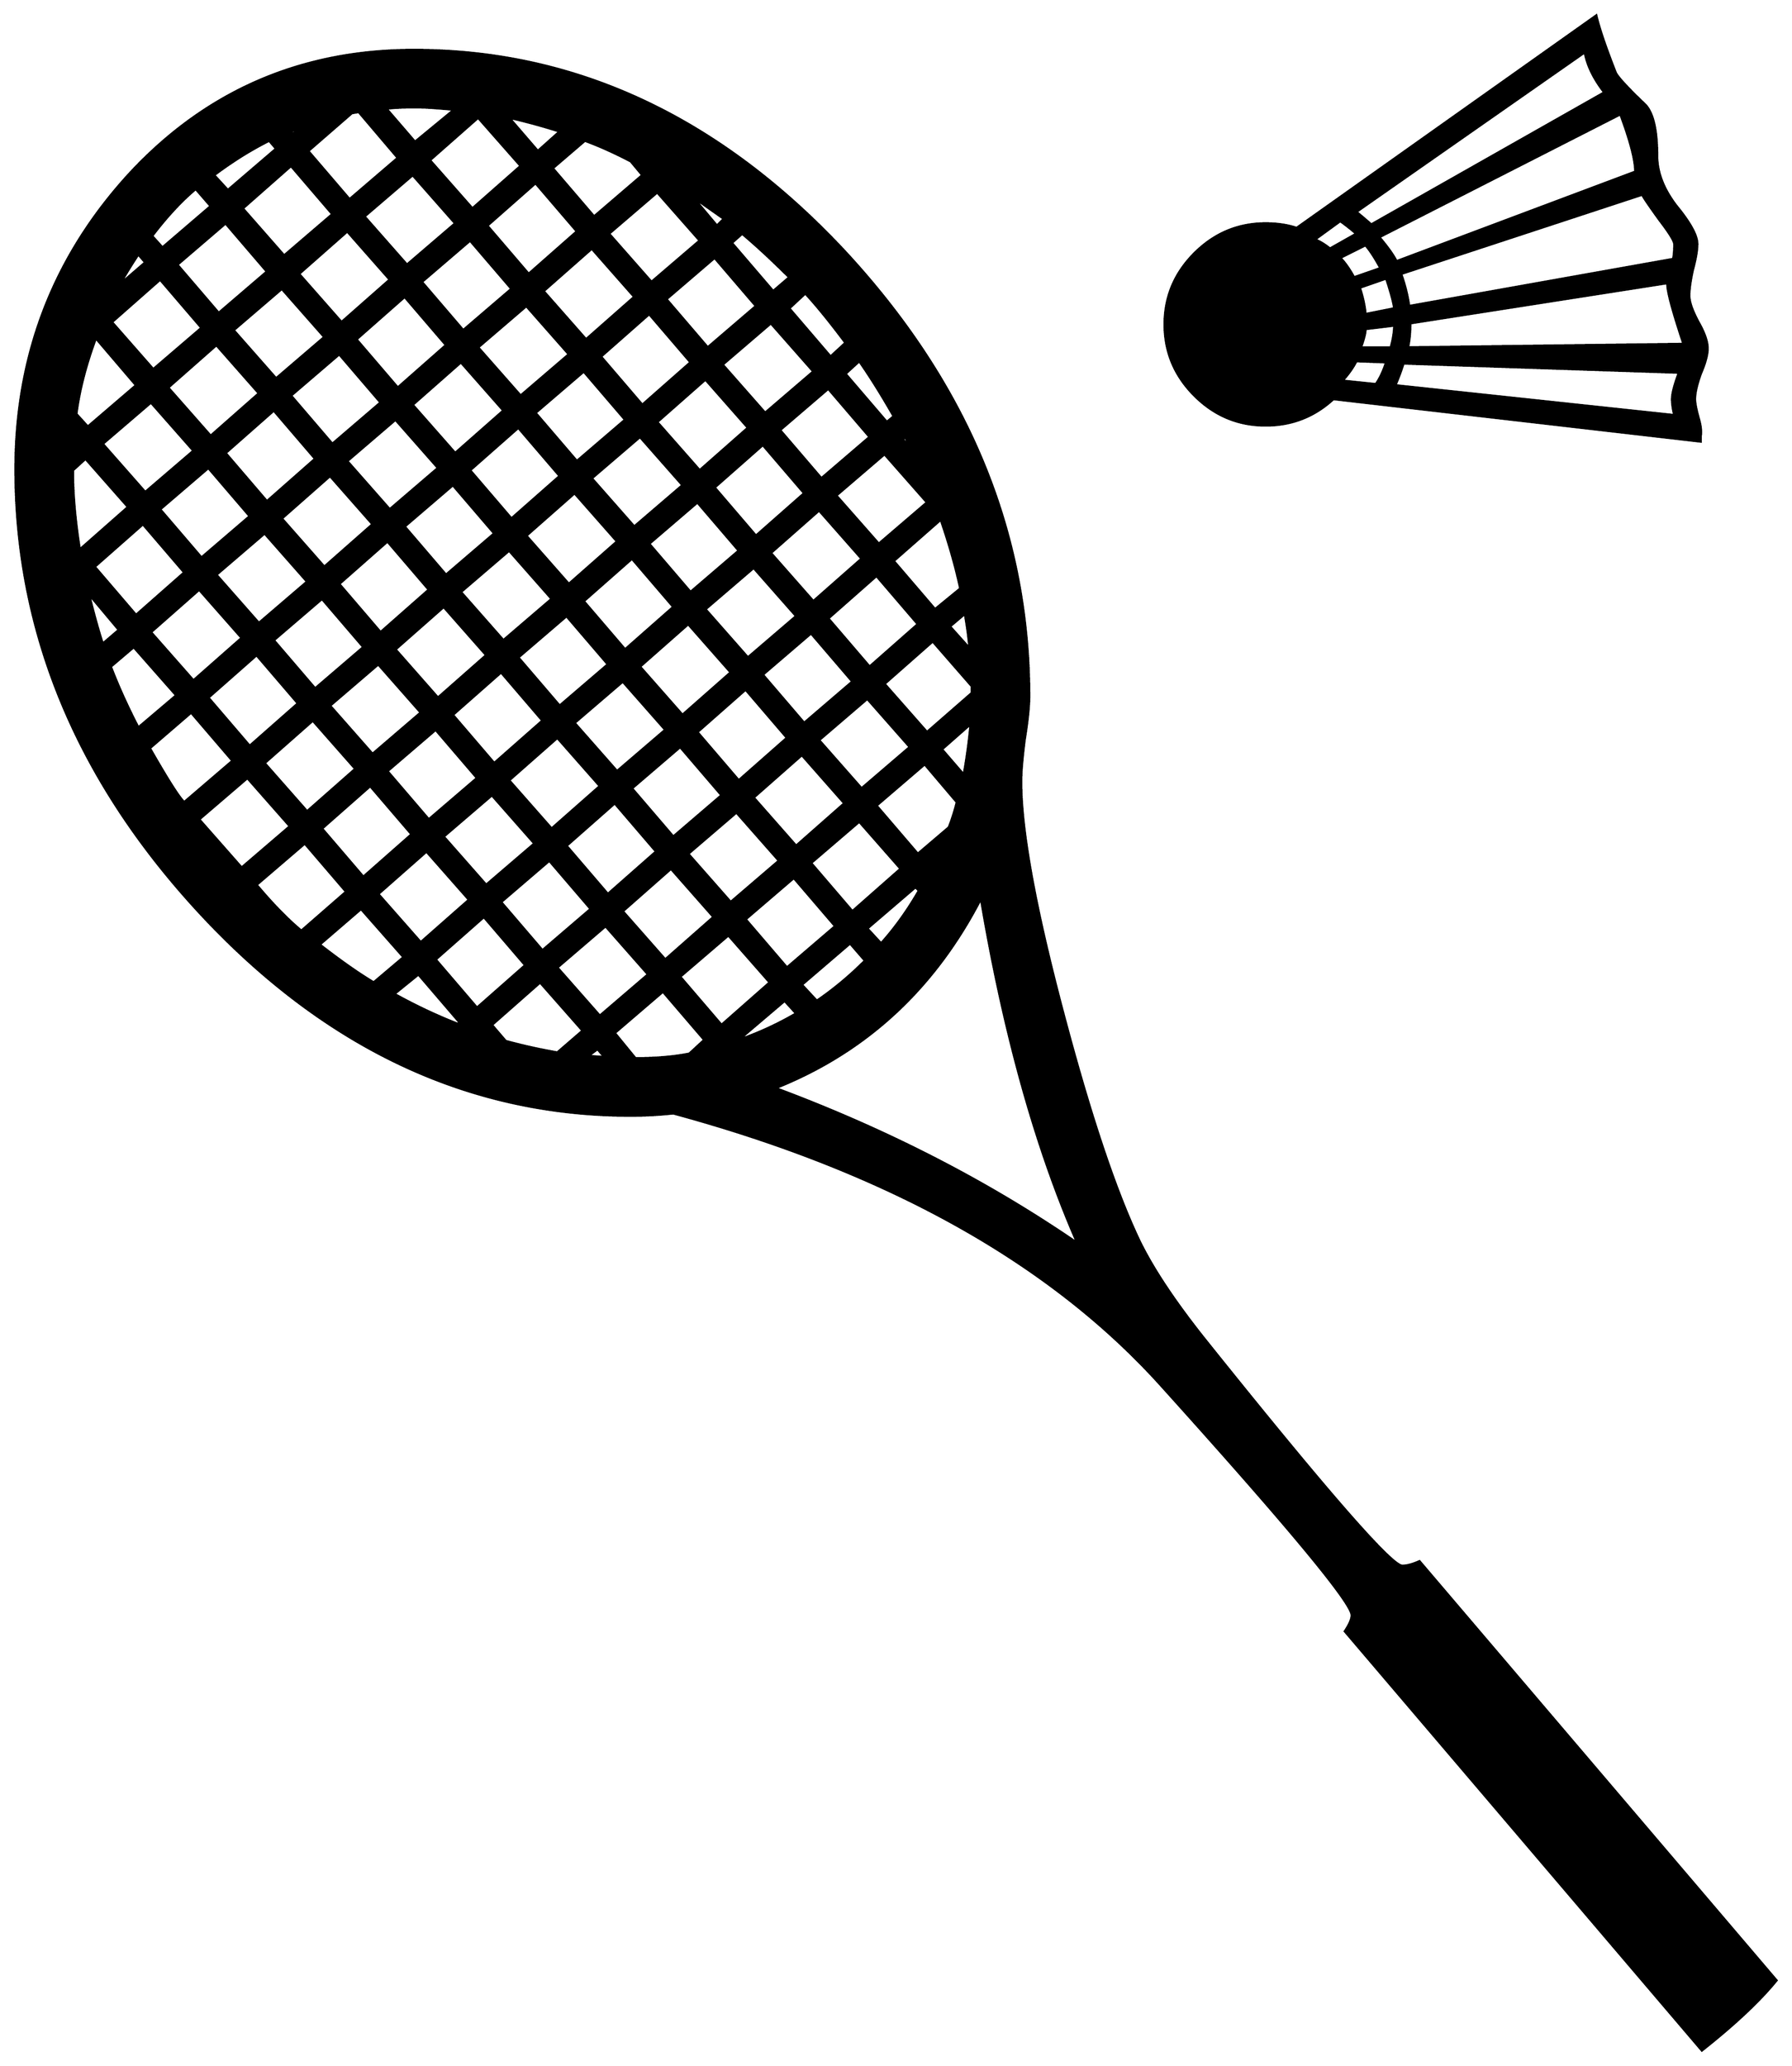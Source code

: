 


\begin{tikzpicture}[y=0.80pt, x=0.80pt, yscale=-1.0, xscale=1.0, inner sep=0pt, outer sep=0pt]
\begin{scope}[shift={(100.0,1735.0)},nonzero rule]
  \path[draw=.,fill=.,line width=1.600pt] (1586.0,-1207.0) ..
    controls (1586.0,-1201.667) and (1584.0,-1194.333) ..
    (1580.0,-1185.0) .. controls (1576.667,-1175.667) and
    (1575.0,-1168.333) .. (1575.0,-1163.0) .. controls
    (1575.0,-1159.667) and (1576.0,-1154.333) .. (1578.0,-1147.0) ..
    controls (1580.0,-1140.333) and (1580.667,-1135.0) ..
    (1580.0,-1131.0) -- (1580.0,-1126.0) -- (1260.0,-1163.0) ..
    controls (1243.333,-1147.667) and (1223.667,-1140.0) ..
    (1201.0,-1140.0) .. controls (1177.0,-1140.0) and
    (1156.333,-1148.667) .. (1139.0,-1166.0) .. controls
    (1121.667,-1183.333) and (1113.0,-1204.0) .. (1113.0,-1228.0) ..
    controls (1113.0,-1252.0) and (1121.667,-1272.667) ..
    (1139.0,-1290.0) .. controls (1156.333,-1307.333) and
    (1177.0,-1316.0) .. (1201.0,-1316.0) .. controls
    (1211.0,-1316.0) and (1220.0,-1314.667) .. (1228.0,-1312.0) --
    (1489.0,-1497.0) .. controls (1491.667,-1485.667) and
    (1497.333,-1469.0) .. (1506.0,-1447.0) .. controls
    (1508.0,-1443.0) and (1516.667,-1433.667) .. (1532.0,-1419.0) ..
    controls (1538.667,-1411.667) and (1542.0,-1397.0) ..
    (1542.0,-1375.0) .. controls (1542.0,-1360.333) and
    (1547.667,-1345.667) .. (1559.0,-1331.0) .. controls
    (1571.0,-1316.333) and (1577.0,-1305.333) .. (1577.0,-1298.0) ..
    controls (1577.0,-1292.667) and (1575.667,-1285.0) ..
    (1573.0,-1275.0) .. controls (1571.0,-1265.667) and
    (1570.0,-1258.333) .. (1570.0,-1253.0) .. controls
    (1570.0,-1247.667) and (1572.667,-1240.0) .. (1578.0,-1230.0) ..
    controls (1583.333,-1220.667) and (1586.0,-1213.0) ..
    (1586.0,-1207.0) -- cycle(1646.0,214.0) .. controls
    (1631.333,232.0) and (1609.667,252.333) .. (1581.0,275.0) --
    (1270.0,-90.0) .. controls (1274.0,-96.0) and
    (1276.0,-100.667) .. (1276.0,-104.0) .. controls
    (1276.0,-114.667) and (1220.667,-181.333) .. (1110.0,-304.0) ..
    controls (1013.333,-411.333) and (871.667,-490.333) ..
    (685.0,-541.0) .. controls (672.333,-539.667) and (660.0,-539.0)
    .. (648.0,-539.0) .. controls (506.667,-539.0) and
    (381.333,-598.0) .. (272.0,-716.0) .. controls (165.333,-831.333)
    and (112.0,-960.0) .. (112.0,-1102.0) .. controls
    (112.0,-1201.333) and (145.0,-1287.0) .. (211.0,-1359.0) ..
    controls (277.667,-1431.0) and (360.333,-1467.0) ..
    (459.0,-1467.0) .. controls (600.333,-1467.0) and
    (725.667,-1408.333) .. (835.0,-1291.0) .. controls
    (941.667,-1175.667) and (995.0,-1046.667) .. (995.0,-904.0) ..
    controls (995.0,-895.333) and (993.667,-882.667) .. (991.0,-866.0)
    .. controls (989.0,-850.0) and (988.0,-838.0) ..
    (988.0,-830.0) .. controls (988.0,-787.333) and
    (1000.333,-719.667) .. (1025.0,-627.0) .. controls
    (1048.333,-539.0) and (1070.333,-473.333) .. (1091.0,-430.0) ..
    controls (1103.0,-405.333) and (1122.333,-376.333) ..
    (1149.0,-343.0) .. controls (1253.667,-212.333) and
    (1310.667,-147.0) .. (1320.0,-147.0) .. controls
    (1324.0,-147.0) and (1329.0,-148.333) .. (1335.0,-151.0) --
    (1646.0,214.0) -- cycle(1496.0,-1430.0) .. controls
    (1486.667,-1442.0) and (1481.0,-1453.667) .. (1479.0,-1465.0) --
    (1280.0,-1326.0) .. controls (1283.333,-1323.333) and
    (1287.667,-1319.667) .. (1293.0,-1315.0) -- (1496.0,-1430.0) --
    cycle(1523.0,-1361.0) .. controls (1523.0,-1371.0) and
    (1518.667,-1387.667) .. (1510.0,-1411.0) -- (1300.0,-1304.0) ..
    controls (1307.333,-1295.333) and (1312.333,-1288.333) ..
    (1315.0,-1283.0) -- (1523.0,-1361.0) --
    cycle(1557.0,-1298.0) .. controls (1557.0,-1300.667) and
    (1552.667,-1307.667) .. (1544.0,-1319.0) .. controls
    (1535.333,-1331.0) and (1530.333,-1338.333) .. (1529.0,-1341.0) --
    (1319.0,-1272.0) .. controls (1322.333,-1262.667) and
    (1324.667,-1253.333) .. (1326.0,-1244.0) -- (1556.0,-1285.0) ..
    controls (1556.667,-1288.333) and (1557.0,-1292.667) ..
    (1557.0,-1298.0) -- cycle(1565.0,-1211.0) .. controls
    (1555.0,-1241.0) and (1550.333,-1258.667) .. (1551.0,-1264.0) --
    (1327.0,-1229.0) .. controls (1327.0,-1221.0) and
    (1326.333,-1214.0) .. (1325.0,-1208.0) -- (1565.0,-1211.0) --
    cycle(1561.0,-1186.0) -- (1321.0,-1194.0) .. controls
    (1319.667,-1189.333) and (1317.333,-1183.0) .. (1314.0,-1175.0) --
    (1557.0,-1149.0) .. controls (1555.667,-1154.333) and
    (1555.0,-1159.0) .. (1555.0,-1163.0) .. controls
    (1555.0,-1167.667) and (1557.0,-1175.333) .. (1561.0,-1186.0) --
    cycle(1280.0,-1307.0) .. controls (1275.333,-1311.0) and
    (1270.667,-1314.667) .. (1266.0,-1318.0) -- (1244.0,-1302.0) ..
    controls (1248.667,-1300.0) and (1253.0,-1297.333) ..
    (1257.0,-1294.0) -- (1280.0,-1307.0) --
    cycle(1301.0,-1277.0) .. controls (1296.333,-1285.667) and
    (1292.0,-1292.333) .. (1288.0,-1297.0) -- (1266.0,-1286.0) ..
    controls (1270.0,-1282.0) and (1274.0,-1276.333) ..
    (1278.0,-1269.0) -- (1301.0,-1277.0) --
    cycle(1313.0,-1242.0) .. controls (1312.333,-1247.333) and
    (1310.0,-1256.0) .. (1306.0,-1268.0) -- (1283.0,-1260.0) ..
    controls (1285.667,-1252.0) and (1287.333,-1244.333) ..
    (1288.0,-1237.0) -- (1313.0,-1242.0) --
    cycle(1313.0,-1227.0) -- (1288.0,-1224.0) .. controls
    (1288.0,-1220.667) and (1286.667,-1215.333) .. (1284.0,-1208.0) --
    (1310.0,-1208.0) .. controls (1312.0,-1215.333) and
    (1313.0,-1221.667) .. (1313.0,-1227.0) --
    cycle(1306.0,-1195.0) -- (1280.0,-1196.0) .. controls
    (1277.333,-1190.667) and (1273.333,-1185.0) .. (1268.0,-1179.0) --
    (1297.0,-1176.0) .. controls (1300.333,-1180.667) and
    (1303.333,-1187.0) .. (1306.0,-1195.0) -- cycle(786.0,-1269.0)
    .. controls (771.333,-1283.667) and (757.667,-1296.333) ..
    (745.0,-1307.0) -- (736.0,-1299.0) -- (772.0,-1257.0) --
    (786.0,-1269.0) -- cycle(729.0,-1320.0) .. controls
    (722.333,-1324.667) and (713.333,-1331.0) .. (702.0,-1339.0) --
    (723.0,-1314.0) -- (729.0,-1320.0) -- cycle(835.0,-1212.0)
    .. controls (821.0,-1230.667) and (809.333,-1245.0) ..
    (800.0,-1255.0) -- (786.0,-1242.0) -- (822.0,-1200.0) --
    (835.0,-1212.0) -- cycle(877.0,-1148.0) .. controls
    (866.333,-1166.667) and (856.333,-1182.667) .. (847.0,-1196.0) --
    (835.0,-1185.0) -- (871.0,-1143.0) -- (877.0,-1148.0) --
    cycle(893.0,-1118.0) -- (887.0,-1130.0) -- (885.0,-1128.0)
    -- (893.0,-1118.0) -- cycle(658.0,-1358.0) --
    (648.0,-1370.0) .. controls (634.0,-1377.333) and
    (620.667,-1383.333) .. (608.0,-1388.0) -- (580.0,-1364.0) --
    (616.0,-1322.0) -- (658.0,-1358.0) -- cycle(708.0,-1301.0)
    -- (671.0,-1343.0) -- (629.0,-1307.0) -- (666.0,-1265.0) --
    (708.0,-1301.0) -- cycle(757.0,-1244.0) -- (721.0,-1286.0)
    -- (679.0,-1250.0) -- (715.0,-1208.0) -- (757.0,-1244.0) --
    cycle(586.0,-1396.0) .. controls (571.333,-1400.667) and
    (556.667,-1404.667) .. (542.0,-1408.0) -- (567.0,-1379.0) --
    (586.0,-1396.0) -- cycle(807.0,-1187.0) -- (770.0,-1229.0)
    -- (728.0,-1193.0) -- (765.0,-1151.0) -- (807.0,-1187.0) --
    cycle(856.0,-1130.0) -- (820.0,-1172.0) -- (778.0,-1136.0)
    -- (814.0,-1094.0) -- (856.0,-1130.0) --
    cycle(906.0,-1073.0) -- (869.0,-1115.0) -- (827.0,-1079.0)
    -- (864.0,-1037.0) -- (906.0,-1073.0) -- cycle(935.0,-998.0)
    .. controls (931.0,-1016.667) and (925.333,-1036.667) ..
    (918.0,-1058.0) -- (877.0,-1022.0) -- (913.0,-980.0) --
    (935.0,-998.0) -- cycle(943.0,-946.0) .. controls
    (942.333,-954.667) and (941.0,-964.667) .. (939.0,-976.0) --
    (926.0,-965.0) -- (943.0,-946.0) -- cycle(552.0,-1366.0) --
    (515.0,-1408.0) -- (473.0,-1371.0) -- (510.0,-1329.0) --
    (552.0,-1366.0) -- cycle(601.0,-1309.0) -- (565.0,-1351.0)
    -- (523.0,-1314.0) -- (559.0,-1272.0) -- (601.0,-1309.0) --
    cycle(494.0,-1415.0) .. controls (479.333,-1416.333) and
    (469.667,-1417.0) .. (465.0,-1417.0) -- (453.0,-1417.0) ..
    controls (449.0,-1417.0) and (443.0,-1416.667) ..
    (435.0,-1416.0) -- (460.0,-1387.0) -- (494.0,-1415.0) --
    cycle(651.0,-1252.0) -- (614.0,-1294.0) -- (572.0,-1257.0)
    -- (609.0,-1215.0) -- (651.0,-1252.0) --
    cycle(700.0,-1195.0) -- (664.0,-1237.0) -- (622.0,-1200.0)
    -- (658.0,-1158.0) -- (700.0,-1195.0) --
    cycle(750.0,-1138.0) -- (713.0,-1180.0) -- (671.0,-1143.0)
    -- (708.0,-1101.0) -- (750.0,-1138.0) --
    cycle(799.0,-1081.0) -- (763.0,-1123.0) -- (721.0,-1086.0)
    -- (757.0,-1044.0) -- (799.0,-1081.0) --
    cycle(849.0,-1024.0) -- (812.0,-1066.0) -- (770.0,-1029.0)
    -- (807.0,-987.0) -- (849.0,-1024.0) -- cycle(898.0,-967.0)
    -- (862.0,-1009.0) -- (820.0,-972.0) -- (856.0,-930.0) --
    (898.0,-967.0) -- cycle(945.0,-907.0) -- (945.0,-913.0) --
    (911.0,-952.0) -- (869.0,-915.0) -- (906.0,-873.0) --
    (945.0,-907.0) -- cycle(944.0,-880.0) -- (919.0,-858.0) --
    (938.0,-836.0) .. controls (940.667,-850.667) and (942.667,-865.333)
    .. (944.0,-880.0) -- cycle(445.0,-1373.0) -- (411.0,-1413.0)
    -- (405.0,-1412.0) -- (367.0,-1379.0) -- (403.0,-1337.0) --
    (445.0,-1373.0) -- cycle(495.0,-1316.0) -- (458.0,-1358.0)
    -- (416.0,-1322.0) -- (453.0,-1280.0) -- (495.0,-1316.0) --
    cycle(544.0,-1259.0) -- (508.0,-1301.0) -- (466.0,-1265.0)
    -- (502.0,-1223.0) -- (544.0,-1259.0) --
    cycle(594.0,-1202.0) -- (557.0,-1244.0) -- (515.0,-1208.0)
    -- (552.0,-1166.0) -- (594.0,-1202.0) --
    cycle(360.0,-1400.0) -- (352.0,-1396.0) -- (354.0,-1394.0)
    -- (360.0,-1400.0) -- cycle(643.0,-1145.0) --
    (607.0,-1187.0) -- (565.0,-1151.0) -- (601.0,-1109.0) --
    (643.0,-1145.0) -- cycle(693.0,-1088.0) -- (656.0,-1130.0)
    -- (614.0,-1094.0) -- (651.0,-1052.0) -- (693.0,-1088.0) --
    cycle(742.0,-1031.0) -- (706.0,-1073.0) -- (664.0,-1037.0)
    -- (700.0,-995.0) -- (742.0,-1031.0) -- cycle(792.0,-974.0)
    -- (755.0,-1016.0) -- (713.0,-980.0) -- (750.0,-938.0) --
    (792.0,-974.0) -- cycle(841.0,-917.0) -- (805.0,-959.0) --
    (763.0,-923.0) -- (799.0,-881.0) -- (841.0,-917.0) --
    cycle(891.0,-860.0) -- (854.0,-902.0) -- (812.0,-866.0) --
    (849.0,-824.0) -- (891.0,-860.0) -- cycle(932.0,-812.0) --
    (904.0,-845.0) -- (862.0,-809.0) -- (898.0,-767.0) --
    (925.0,-790.0) .. controls (927.667,-796.667) and (930.0,-804.0)
    .. (932.0,-812.0) -- cycle(339.0,-1381.0) -- (333.0,-1388.0)
    .. controls (317.0,-1380.0) and (301.0,-1370.0) ..
    (285.0,-1358.0) -- (297.0,-1345.0) -- (339.0,-1381.0) --
    cycle(388.0,-1324.0) -- (352.0,-1366.0) -- (310.0,-1329.0)
    -- (346.0,-1288.0) -- (388.0,-1324.0) --
    cycle(438.0,-1267.0) -- (401.0,-1309.0) -- (359.0,-1272.0)
    -- (396.0,-1230.0) -- (438.0,-1267.0) --
    cycle(487.0,-1210.0) -- (451.0,-1252.0) -- (409.0,-1215.0)
    -- (445.0,-1173.0) -- (487.0,-1210.0) --
    cycle(537.0,-1153.0) -- (500.0,-1195.0) -- (458.0,-1158.0)
    -- (495.0,-1116.0) -- (537.0,-1153.0) --
    cycle(586.0,-1096.0) -- (550.0,-1138.0) -- (508.0,-1101.0)
    -- (544.0,-1059.0) -- (586.0,-1096.0) --
    cycle(636.0,-1039.0) -- (599.0,-1081.0) -- (557.0,-1044.0)
    -- (594.0,-1002.0) -- (636.0,-1039.0) -- cycle(685.0,-982.0)
    -- (649.0,-1024.0) -- (607.0,-987.0) -- (643.0,-945.0) --
    (685.0,-982.0) -- cycle(735.0,-925.0) -- (698.0,-967.0) --
    (656.0,-930.0) -- (693.0,-888.0) -- (735.0,-925.0) --
    cycle(784.0,-868.0) -- (748.0,-910.0) -- (706.0,-873.0) --
    (742.0,-831.0) -- (784.0,-868.0) -- cycle(834.0,-811.0) --
    (797.0,-853.0) -- (755.0,-816.0) -- (792.0,-774.0) --
    (834.0,-811.0) -- cycle(883.0,-754.0) -- (847.0,-795.0) --
    (805.0,-759.0) -- (841.0,-717.0) -- (883.0,-754.0) --
    cycle(899.0,-735.0) -- (896.0,-738.0) -- (854.0,-702.0) --
    (866.0,-689.0) .. controls (878.0,-702.333) and (889.0,-717.667)
    .. (899.0,-735.0) -- cycle(282.0,-1331.0) -- (269.0,-1346.0)
    .. controls (256.333,-1335.333) and (243.667,-1321.667) ..
    (231.0,-1305.0) -- (240.0,-1295.0) -- (282.0,-1331.0) --
    cycle(331.0,-1274.0) -- (295.0,-1316.0) -- (253.0,-1280.0)
    -- (289.0,-1238.0) -- (331.0,-1274.0) --
    cycle(381.0,-1217.0) -- (344.0,-1259.0) -- (302.0,-1223.0)
    -- (339.0,-1181.0) -- (381.0,-1217.0) --
    cycle(430.0,-1160.0) -- (394.0,-1202.0) -- (352.0,-1166.0)
    -- (388.0,-1124.0) -- (430.0,-1160.0) --
    cycle(480.0,-1103.0) -- (443.0,-1145.0) -- (401.0,-1109.0)
    -- (438.0,-1067.0) -- (480.0,-1103.0) --
    cycle(529.0,-1046.0) -- (493.0,-1088.0) -- (451.0,-1052.0)
    -- (487.0,-1010.0) -- (529.0,-1046.0) -- cycle(579.0,-989.0)
    -- (542.0,-1031.0) -- (500.0,-995.0) -- (537.0,-953.0) --
    (579.0,-989.0) -- cycle(628.0,-932.0) -- (592.0,-974.0) --
    (550.0,-938.0) -- (586.0,-896.0) -- (628.0,-932.0) --
    cycle(678.0,-875.0) -- (641.0,-917.0) -- (599.0,-881.0) --
    (636.0,-839.0) -- (678.0,-875.0) -- cycle(727.0,-818.0) --
    (691.0,-860.0) -- (649.0,-824.0) -- (685.0,-782.0) --
    (727.0,-818.0) -- cycle(777.0,-761.0) -- (740.0,-803.0) --
    (698.0,-767.0) -- (735.0,-725.0) -- (777.0,-761.0) --
    cycle(826.0,-704.0) -- (790.0,-746.0) -- (748.0,-710.0) --
    (784.0,-668.0) -- (826.0,-704.0) -- cycle(225.0,-1282.0) --
    (219.0,-1289.0) .. controls (213.667,-1281.0) and
    (208.333,-1272.333) .. (203.0,-1263.0) -- (225.0,-1282.0) --
    cycle(852.0,-674.0) -- (839.0,-689.0) -- (797.0,-653.0) --
    (810.0,-639.0) .. controls (824.667,-649.0) and (838.667,-660.667)
    .. (852.0,-674.0) -- cycle(1037.0,-428.0) .. controls
    (1001.0,-510.0) and (973.0,-610.0) .. (953.0,-728.0) ..
    controls (912.333,-649.333) and (852.667,-594.333) .. (774.0,-563.0)
    .. controls (870.667,-527.0) and (958.333,-482.0) ..
    (1037.0,-428.0) -- cycle(274.0,-1225.0) -- (238.0,-1267.0)
    -- (196.0,-1230.0) -- (232.0,-1189.0) -- (274.0,-1225.0) --
    cycle(324.0,-1168.0) -- (287.0,-1210.0) -- (245.0,-1173.0)
    -- (282.0,-1131.0) -- (324.0,-1168.0) --
    cycle(373.0,-1111.0) -- (337.0,-1153.0) -- (295.0,-1116.0)
    -- (331.0,-1074.0) -- (373.0,-1111.0) --
    cycle(423.0,-1054.0) -- (386.0,-1096.0) -- (344.0,-1059.0)
    -- (381.0,-1017.0) -- (423.0,-1054.0) -- cycle(472.0,-997.0)
    -- (436.0,-1039.0) -- (394.0,-1002.0) -- (430.0,-960.0) --
    (472.0,-997.0) -- cycle(522.0,-940.0) -- (485.0,-982.0) --
    (443.0,-945.0) -- (480.0,-903.0) -- (522.0,-940.0) --
    cycle(571.0,-883.0) -- (535.0,-925.0) -- (493.0,-888.0) --
    (529.0,-846.0) -- (571.0,-883.0) -- cycle(621.0,-826.0) --
    (584.0,-868.0) -- (542.0,-831.0) -- (579.0,-789.0) --
    (621.0,-826.0) -- cycle(670.0,-769.0) -- (634.0,-811.0) --
    (592.0,-774.0) -- (628.0,-732.0) -- (670.0,-769.0) --
    cycle(720.0,-712.0) -- (683.0,-754.0) -- (641.0,-717.0) --
    (678.0,-675.0) -- (720.0,-712.0) -- cycle(792.0,-628.0) --
    (782.0,-639.0) -- (742.0,-605.0) .. controls (759.333,-611.0)
    and (776.0,-618.667) .. (792.0,-628.0) -- cycle(769.0,-655.0)
    -- (733.0,-696.0) -- (691.0,-660.0) -- (727.0,-618.0) --
    (769.0,-655.0) -- cycle(217.0,-1175.0) -- (182.0,-1216.0) ..
    controls (173.333,-1192.667) and (167.667,-1170.667) ..
    (165.0,-1150.0) -- (175.0,-1139.0) -- (217.0,-1175.0) --
    cycle(267.0,-1118.0) -- (230.0,-1160.0) -- (188.0,-1124.0)
    -- (225.0,-1082.0) -- (267.0,-1118.0) --
    cycle(316.0,-1061.0) -- (280.0,-1103.0) -- (238.0,-1067.0)
    -- (274.0,-1025.0) -- (316.0,-1061.0) --
    cycle(366.0,-1004.0) -- (329.0,-1046.0) -- (287.0,-1010.0)
    -- (324.0,-968.0) -- (366.0,-1004.0) -- cycle(415.0,-947.0)
    -- (379.0,-989.0) -- (337.0,-953.0) -- (373.0,-911.0) --
    (415.0,-947.0) -- cycle(465.0,-890.0) -- (428.0,-932.0) --
    (386.0,-896.0) -- (423.0,-854.0) -- (465.0,-890.0) --
    cycle(514.0,-833.0) -- (478.0,-875.0) -- (436.0,-839.0) --
    (472.0,-797.0) -- (514.0,-833.0) -- cycle(564.0,-776.0) --
    (527.0,-818.0) -- (485.0,-782.0) -- (522.0,-740.0) --
    (564.0,-776.0) -- cycle(613.0,-719.0) -- (577.0,-761.0) --
    (535.0,-725.0) -- (571.0,-683.0) -- (613.0,-719.0) --
    cycle(712.0,-605.0) -- (676.0,-647.0) -- (634.0,-611.0) --
    (652.0,-589.0) .. controls (670.0,-589.0) and (685.667,-590.333)
    .. (699.0,-593.0) -- (712.0,-605.0) -- cycle(663.0,-662.0)
    -- (626.0,-704.0) -- (584.0,-668.0) -- (621.0,-626.0) --
    (663.0,-662.0) -- cycle(210.0,-1069.0) -- (173.0,-1111.0) --
    (162.0,-1101.0) .. controls (162.0,-1080.333) and
    (164.0,-1057.333) .. (168.0,-1032.0) -- (210.0,-1069.0) --
    cycle(259.0,-1012.0) -- (223.0,-1054.0) -- (181.0,-1017.0)
    -- (217.0,-975.0) -- (259.0,-1012.0) -- cycle(309.0,-955.0)
    -- (272.0,-997.0) -- (230.0,-960.0) -- (267.0,-918.0) --
    (309.0,-955.0) -- cycle(358.0,-898.0) -- (322.0,-940.0) --
    (280.0,-903.0) -- (316.0,-861.0) -- (358.0,-898.0) --
    cycle(408.0,-841.0) -- (371.0,-883.0) -- (329.0,-846.0) --
    (366.0,-804.0) -- (408.0,-841.0) -- cycle(625.0,-590.0) --
    (619.0,-597.0) -- (611.0,-591.0) -- (625.0,-590.0) --
    cycle(457.0,-784.0) -- (421.0,-826.0) -- (379.0,-789.0) --
    (415.0,-747.0) -- (457.0,-784.0) -- cycle(507.0,-727.0) --
    (470.0,-769.0) -- (428.0,-732.0) -- (465.0,-690.0) --
    (507.0,-727.0) -- cycle(606.0,-613.0) -- (569.0,-655.0) --
    (527.0,-618.0) -- (539.0,-604.0) .. controls (553.667,-600.0)
    and (568.667,-596.667) .. (584.0,-594.0) -- (606.0,-613.0) --
    cycle(556.0,-670.0) -- (520.0,-712.0) -- (478.0,-675.0) --
    (514.0,-633.0) -- (556.0,-670.0) -- cycle(202.0,-962.0) --
    (176.0,-993.0) .. controls (180.667,-974.333) and (184.667,-960.0)
    .. (188.0,-950.0) -- (202.0,-962.0) -- cycle(252.0,-905.0)
    -- (215.0,-947.0) -- (195.0,-930.0) .. controls
    (201.667,-912.667) and (209.667,-895.0) .. (219.0,-877.0) --
    (252.0,-905.0) -- cycle(301.0,-848.0) -- (265.0,-890.0) --
    (229.0,-859.0) .. controls (245.0,-831.0) and (255.0,-815.333)
    .. (259.0,-812.0) -- (301.0,-848.0) -- cycle(499.0,-620.0)
    -- (463.0,-662.0) -- (442.0,-645.0) .. controls
    (460.0,-635.0) and (478.333,-626.333) .. (497.0,-619.0) --
    (499.0,-620.0) -- cycle(351.0,-791.0) -- (314.0,-833.0) --
    (272.0,-797.0) -- (309.0,-755.0) -- (351.0,-791.0) --
    cycle(450.0,-677.0) -- (413.0,-719.0) -- (377.0,-688.0) ..
    controls (395.0,-674.0) and (410.667,-663.0) .. (424.0,-655.0)
    -- (450.0,-677.0) -- cycle(400.0,-734.0) -- (364.0,-776.0)
    -- (322.0,-740.0) .. controls (336.0,-723.333) and
    (349.0,-710.0) .. (361.0,-700.0) -- (400.0,-734.0) -- cycle;
\end{scope}

\end{tikzpicture}

